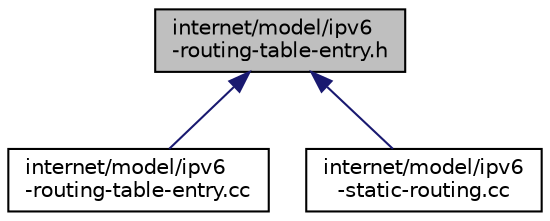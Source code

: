 digraph "internet/model/ipv6-routing-table-entry.h"
{
  edge [fontname="Helvetica",fontsize="10",labelfontname="Helvetica",labelfontsize="10"];
  node [fontname="Helvetica",fontsize="10",shape=record];
  Node1 [label="internet/model/ipv6\l-routing-table-entry.h",height=0.2,width=0.4,color="black", fillcolor="grey75", style="filled", fontcolor="black"];
  Node1 -> Node2 [dir="back",color="midnightblue",fontsize="10",style="solid"];
  Node2 [label="internet/model/ipv6\l-routing-table-entry.cc",height=0.2,width=0.4,color="black", fillcolor="white", style="filled",URL="$dc/d66/ipv6-routing-table-entry_8cc.html"];
  Node1 -> Node3 [dir="back",color="midnightblue",fontsize="10",style="solid"];
  Node3 [label="internet/model/ipv6\l-static-routing.cc",height=0.2,width=0.4,color="black", fillcolor="white", style="filled",URL="$d8/d55/ipv6-static-routing_8cc.html"];
}
